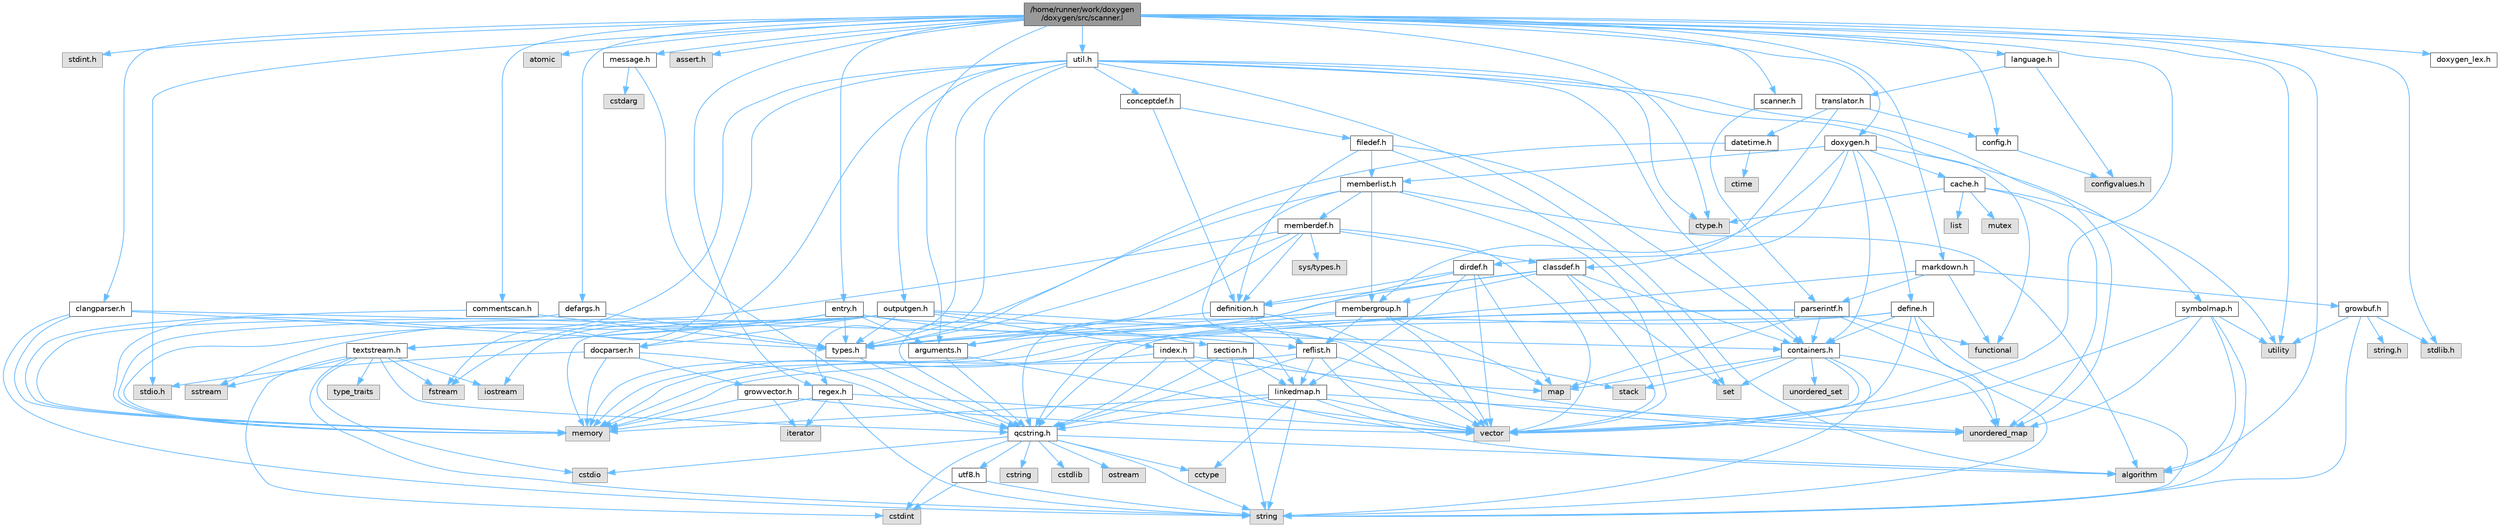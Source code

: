 digraph "/home/runner/work/doxygen/doxygen/src/scanner.l"
{
 // INTERACTIVE_SVG=YES
 // LATEX_PDF_SIZE
  bgcolor="transparent";
  edge [fontname=Helvetica,fontsize=10,labelfontname=Helvetica,labelfontsize=10];
  node [fontname=Helvetica,fontsize=10,shape=box,height=0.2,width=0.4];
  Node1 [label="/home/runner/work/doxygen\l/doxygen/src/scanner.l",height=0.2,width=0.4,color="gray40", fillcolor="grey60", style="filled", fontcolor="black",tooltip=" "];
  Node1 -> Node2 [color="steelblue1",style="solid"];
  Node2 [label="stdint.h",height=0.2,width=0.4,color="grey60", fillcolor="#E0E0E0", style="filled",tooltip=" "];
  Node1 -> Node3 [color="steelblue1",style="solid"];
  Node3 [label="algorithm",height=0.2,width=0.4,color="grey60", fillcolor="#E0E0E0", style="filled",tooltip=" "];
  Node1 -> Node4 [color="steelblue1",style="solid"];
  Node4 [label="vector",height=0.2,width=0.4,color="grey60", fillcolor="#E0E0E0", style="filled",tooltip=" "];
  Node1 -> Node5 [color="steelblue1",style="solid"];
  Node5 [label="utility",height=0.2,width=0.4,color="grey60", fillcolor="#E0E0E0", style="filled",tooltip=" "];
  Node1 -> Node6 [color="steelblue1",style="solid"];
  Node6 [label="atomic",height=0.2,width=0.4,color="grey60", fillcolor="#E0E0E0", style="filled",tooltip=" "];
  Node1 -> Node7 [color="steelblue1",style="solid"];
  Node7 [label="stdio.h",height=0.2,width=0.4,color="grey60", fillcolor="#E0E0E0", style="filled",tooltip=" "];
  Node1 -> Node8 [color="steelblue1",style="solid"];
  Node8 [label="stdlib.h",height=0.2,width=0.4,color="grey60", fillcolor="#E0E0E0", style="filled",tooltip=" "];
  Node1 -> Node9 [color="steelblue1",style="solid"];
  Node9 [label="assert.h",height=0.2,width=0.4,color="grey60", fillcolor="#E0E0E0", style="filled",tooltip=" "];
  Node1 -> Node10 [color="steelblue1",style="solid"];
  Node10 [label="ctype.h",height=0.2,width=0.4,color="grey60", fillcolor="#E0E0E0", style="filled",tooltip=" "];
  Node1 -> Node11 [color="steelblue1",style="solid"];
  Node11 [label="scanner.h",height=0.2,width=0.4,color="grey40", fillcolor="white", style="filled",URL="$db/d62/scanner_8h.html",tooltip=" "];
  Node11 -> Node12 [color="steelblue1",style="solid"];
  Node12 [label="parserintf.h",height=0.2,width=0.4,color="grey40", fillcolor="white", style="filled",URL="$da/d55/parserintf_8h.html",tooltip=" "];
  Node12 -> Node13 [color="steelblue1",style="solid"];
  Node13 [label="functional",height=0.2,width=0.4,color="grey60", fillcolor="#E0E0E0", style="filled",tooltip=" "];
  Node12 -> Node14 [color="steelblue1",style="solid"];
  Node14 [label="memory",height=0.2,width=0.4,color="grey60", fillcolor="#E0E0E0", style="filled",tooltip=" "];
  Node12 -> Node15 [color="steelblue1",style="solid"];
  Node15 [label="map",height=0.2,width=0.4,color="grey60", fillcolor="#E0E0E0", style="filled",tooltip=" "];
  Node12 -> Node16 [color="steelblue1",style="solid"];
  Node16 [label="string",height=0.2,width=0.4,color="grey60", fillcolor="#E0E0E0", style="filled",tooltip=" "];
  Node12 -> Node17 [color="steelblue1",style="solid"];
  Node17 [label="types.h",height=0.2,width=0.4,color="grey40", fillcolor="white", style="filled",URL="$d9/d49/types_8h.html",tooltip="This file contains a number of basic enums and types."];
  Node17 -> Node18 [color="steelblue1",style="solid"];
  Node18 [label="qcstring.h",height=0.2,width=0.4,color="grey40", fillcolor="white", style="filled",URL="$d7/d5c/qcstring_8h.html",tooltip=" "];
  Node18 -> Node16 [color="steelblue1",style="solid"];
  Node18 -> Node3 [color="steelblue1",style="solid"];
  Node18 -> Node19 [color="steelblue1",style="solid"];
  Node19 [label="cctype",height=0.2,width=0.4,color="grey60", fillcolor="#E0E0E0", style="filled",tooltip=" "];
  Node18 -> Node20 [color="steelblue1",style="solid"];
  Node20 [label="cstring",height=0.2,width=0.4,color="grey60", fillcolor="#E0E0E0", style="filled",tooltip=" "];
  Node18 -> Node21 [color="steelblue1",style="solid"];
  Node21 [label="cstdio",height=0.2,width=0.4,color="grey60", fillcolor="#E0E0E0", style="filled",tooltip=" "];
  Node18 -> Node22 [color="steelblue1",style="solid"];
  Node22 [label="cstdlib",height=0.2,width=0.4,color="grey60", fillcolor="#E0E0E0", style="filled",tooltip=" "];
  Node18 -> Node23 [color="steelblue1",style="solid"];
  Node23 [label="cstdint",height=0.2,width=0.4,color="grey60", fillcolor="#E0E0E0", style="filled",tooltip=" "];
  Node18 -> Node24 [color="steelblue1",style="solid"];
  Node24 [label="ostream",height=0.2,width=0.4,color="grey60", fillcolor="#E0E0E0", style="filled",tooltip=" "];
  Node18 -> Node25 [color="steelblue1",style="solid"];
  Node25 [label="utf8.h",height=0.2,width=0.4,color="grey40", fillcolor="white", style="filled",URL="$db/d7c/utf8_8h.html",tooltip="Various UTF8 related helper functions."];
  Node25 -> Node23 [color="steelblue1",style="solid"];
  Node25 -> Node16 [color="steelblue1",style="solid"];
  Node12 -> Node26 [color="steelblue1",style="solid"];
  Node26 [label="containers.h",height=0.2,width=0.4,color="grey40", fillcolor="white", style="filled",URL="$d5/d75/containers_8h.html",tooltip=" "];
  Node26 -> Node4 [color="steelblue1",style="solid"];
  Node26 -> Node16 [color="steelblue1",style="solid"];
  Node26 -> Node27 [color="steelblue1",style="solid"];
  Node27 [label="set",height=0.2,width=0.4,color="grey60", fillcolor="#E0E0E0", style="filled",tooltip=" "];
  Node26 -> Node15 [color="steelblue1",style="solid"];
  Node26 -> Node28 [color="steelblue1",style="solid"];
  Node28 [label="unordered_set",height=0.2,width=0.4,color="grey60", fillcolor="#E0E0E0", style="filled",tooltip=" "];
  Node26 -> Node29 [color="steelblue1",style="solid"];
  Node29 [label="unordered_map",height=0.2,width=0.4,color="grey60", fillcolor="#E0E0E0", style="filled",tooltip=" "];
  Node26 -> Node30 [color="steelblue1",style="solid"];
  Node30 [label="stack",height=0.2,width=0.4,color="grey60", fillcolor="#E0E0E0", style="filled",tooltip=" "];
  Node1 -> Node31 [color="steelblue1",style="solid"];
  Node31 [label="entry.h",height=0.2,width=0.4,color="grey40", fillcolor="white", style="filled",URL="$d1/dc6/entry_8h.html",tooltip=" "];
  Node31 -> Node4 [color="steelblue1",style="solid"];
  Node31 -> Node14 [color="steelblue1",style="solid"];
  Node31 -> Node32 [color="steelblue1",style="solid"];
  Node32 [label="sstream",height=0.2,width=0.4,color="grey60", fillcolor="#E0E0E0", style="filled",tooltip=" "];
  Node31 -> Node17 [color="steelblue1",style="solid"];
  Node31 -> Node33 [color="steelblue1",style="solid"];
  Node33 [label="arguments.h",height=0.2,width=0.4,color="grey40", fillcolor="white", style="filled",URL="$df/d9b/arguments_8h.html",tooltip=" "];
  Node33 -> Node4 [color="steelblue1",style="solid"];
  Node33 -> Node18 [color="steelblue1",style="solid"];
  Node31 -> Node34 [color="steelblue1",style="solid"];
  Node34 [label="reflist.h",height=0.2,width=0.4,color="grey40", fillcolor="white", style="filled",URL="$d1/d02/reflist_8h.html",tooltip=" "];
  Node34 -> Node4 [color="steelblue1",style="solid"];
  Node34 -> Node29 [color="steelblue1",style="solid"];
  Node34 -> Node14 [color="steelblue1",style="solid"];
  Node34 -> Node18 [color="steelblue1",style="solid"];
  Node34 -> Node35 [color="steelblue1",style="solid"];
  Node35 [label="linkedmap.h",height=0.2,width=0.4,color="grey40", fillcolor="white", style="filled",URL="$da/de1/linkedmap_8h.html",tooltip=" "];
  Node35 -> Node29 [color="steelblue1",style="solid"];
  Node35 -> Node4 [color="steelblue1",style="solid"];
  Node35 -> Node14 [color="steelblue1",style="solid"];
  Node35 -> Node16 [color="steelblue1",style="solid"];
  Node35 -> Node3 [color="steelblue1",style="solid"];
  Node35 -> Node19 [color="steelblue1",style="solid"];
  Node35 -> Node18 [color="steelblue1",style="solid"];
  Node31 -> Node36 [color="steelblue1",style="solid"];
  Node36 [label="textstream.h",height=0.2,width=0.4,color="grey40", fillcolor="white", style="filled",URL="$d4/d7d/textstream_8h.html",tooltip=" "];
  Node36 -> Node16 [color="steelblue1",style="solid"];
  Node36 -> Node37 [color="steelblue1",style="solid"];
  Node37 [label="iostream",height=0.2,width=0.4,color="grey60", fillcolor="#E0E0E0", style="filled",tooltip=" "];
  Node36 -> Node32 [color="steelblue1",style="solid"];
  Node36 -> Node23 [color="steelblue1",style="solid"];
  Node36 -> Node21 [color="steelblue1",style="solid"];
  Node36 -> Node38 [color="steelblue1",style="solid"];
  Node38 [label="fstream",height=0.2,width=0.4,color="grey60", fillcolor="#E0E0E0", style="filled",tooltip=" "];
  Node36 -> Node39 [color="steelblue1",style="solid"];
  Node39 [label="type_traits",height=0.2,width=0.4,color="grey60", fillcolor="#E0E0E0", style="filled",tooltip=" "];
  Node36 -> Node18 [color="steelblue1",style="solid"];
  Node1 -> Node40 [color="steelblue1",style="solid"];
  Node40 [label="message.h",height=0.2,width=0.4,color="grey40", fillcolor="white", style="filled",URL="$d2/d0d/message_8h.html",tooltip=" "];
  Node40 -> Node41 [color="steelblue1",style="solid"];
  Node41 [label="cstdarg",height=0.2,width=0.4,color="grey60", fillcolor="#E0E0E0", style="filled",tooltip=" "];
  Node40 -> Node18 [color="steelblue1",style="solid"];
  Node1 -> Node42 [color="steelblue1",style="solid"];
  Node42 [label="config.h",height=0.2,width=0.4,color="grey40", fillcolor="white", style="filled",URL="$db/d16/config_8h.html",tooltip=" "];
  Node42 -> Node43 [color="steelblue1",style="solid"];
  Node43 [label="configvalues.h",height=0.2,width=0.4,color="grey60", fillcolor="#E0E0E0", style="filled",tooltip=" "];
  Node1 -> Node44 [color="steelblue1",style="solid"];
  Node44 [label="doxygen.h",height=0.2,width=0.4,color="grey40", fillcolor="white", style="filled",URL="$d1/da1/doxygen_8h.html",tooltip=" "];
  Node44 -> Node26 [color="steelblue1",style="solid"];
  Node44 -> Node45 [color="steelblue1",style="solid"];
  Node45 [label="membergroup.h",height=0.2,width=0.4,color="grey40", fillcolor="white", style="filled",URL="$d9/d11/membergroup_8h.html",tooltip=" "];
  Node45 -> Node4 [color="steelblue1",style="solid"];
  Node45 -> Node15 [color="steelblue1",style="solid"];
  Node45 -> Node14 [color="steelblue1",style="solid"];
  Node45 -> Node17 [color="steelblue1",style="solid"];
  Node45 -> Node34 [color="steelblue1",style="solid"];
  Node44 -> Node46 [color="steelblue1",style="solid"];
  Node46 [label="dirdef.h",height=0.2,width=0.4,color="grey40", fillcolor="white", style="filled",URL="$d6/d15/dirdef_8h.html",tooltip=" "];
  Node46 -> Node4 [color="steelblue1",style="solid"];
  Node46 -> Node15 [color="steelblue1",style="solid"];
  Node46 -> Node18 [color="steelblue1",style="solid"];
  Node46 -> Node35 [color="steelblue1",style="solid"];
  Node46 -> Node47 [color="steelblue1",style="solid"];
  Node47 [label="definition.h",height=0.2,width=0.4,color="grey40", fillcolor="white", style="filled",URL="$df/da1/definition_8h.html",tooltip=" "];
  Node47 -> Node4 [color="steelblue1",style="solid"];
  Node47 -> Node17 [color="steelblue1",style="solid"];
  Node47 -> Node34 [color="steelblue1",style="solid"];
  Node44 -> Node48 [color="steelblue1",style="solid"];
  Node48 [label="memberlist.h",height=0.2,width=0.4,color="grey40", fillcolor="white", style="filled",URL="$dd/d78/memberlist_8h.html",tooltip=" "];
  Node48 -> Node4 [color="steelblue1",style="solid"];
  Node48 -> Node3 [color="steelblue1",style="solid"];
  Node48 -> Node49 [color="steelblue1",style="solid"];
  Node49 [label="memberdef.h",height=0.2,width=0.4,color="grey40", fillcolor="white", style="filled",URL="$d4/d46/memberdef_8h.html",tooltip=" "];
  Node49 -> Node4 [color="steelblue1",style="solid"];
  Node49 -> Node14 [color="steelblue1",style="solid"];
  Node49 -> Node50 [color="steelblue1",style="solid"];
  Node50 [label="sys/types.h",height=0.2,width=0.4,color="grey60", fillcolor="#E0E0E0", style="filled",tooltip=" "];
  Node49 -> Node17 [color="steelblue1",style="solid"];
  Node49 -> Node47 [color="steelblue1",style="solid"];
  Node49 -> Node33 [color="steelblue1",style="solid"];
  Node49 -> Node51 [color="steelblue1",style="solid"];
  Node51 [label="classdef.h",height=0.2,width=0.4,color="grey40", fillcolor="white", style="filled",URL="$d1/da6/classdef_8h.html",tooltip=" "];
  Node51 -> Node4 [color="steelblue1",style="solid"];
  Node51 -> Node27 [color="steelblue1",style="solid"];
  Node51 -> Node26 [color="steelblue1",style="solid"];
  Node51 -> Node47 [color="steelblue1",style="solid"];
  Node51 -> Node33 [color="steelblue1",style="solid"];
  Node51 -> Node45 [color="steelblue1",style="solid"];
  Node48 -> Node35 [color="steelblue1",style="solid"];
  Node48 -> Node17 [color="steelblue1",style="solid"];
  Node48 -> Node45 [color="steelblue1",style="solid"];
  Node44 -> Node52 [color="steelblue1",style="solid"];
  Node52 [label="define.h",height=0.2,width=0.4,color="grey40", fillcolor="white", style="filled",URL="$df/d67/define_8h.html",tooltip=" "];
  Node52 -> Node4 [color="steelblue1",style="solid"];
  Node52 -> Node14 [color="steelblue1",style="solid"];
  Node52 -> Node16 [color="steelblue1",style="solid"];
  Node52 -> Node29 [color="steelblue1",style="solid"];
  Node52 -> Node18 [color="steelblue1",style="solid"];
  Node52 -> Node26 [color="steelblue1",style="solid"];
  Node44 -> Node53 [color="steelblue1",style="solid"];
  Node53 [label="cache.h",height=0.2,width=0.4,color="grey40", fillcolor="white", style="filled",URL="$d3/d26/cache_8h.html",tooltip=" "];
  Node53 -> Node54 [color="steelblue1",style="solid"];
  Node54 [label="list",height=0.2,width=0.4,color="grey60", fillcolor="#E0E0E0", style="filled",tooltip=" "];
  Node53 -> Node29 [color="steelblue1",style="solid"];
  Node53 -> Node55 [color="steelblue1",style="solid"];
  Node55 [label="mutex",height=0.2,width=0.4,color="grey60", fillcolor="#E0E0E0", style="filled",tooltip=" "];
  Node53 -> Node5 [color="steelblue1",style="solid"];
  Node53 -> Node10 [color="steelblue1",style="solid"];
  Node44 -> Node56 [color="steelblue1",style="solid"];
  Node56 [label="symbolmap.h",height=0.2,width=0.4,color="grey40", fillcolor="white", style="filled",URL="$d7/ddd/symbolmap_8h.html",tooltip=" "];
  Node56 -> Node3 [color="steelblue1",style="solid"];
  Node56 -> Node29 [color="steelblue1",style="solid"];
  Node56 -> Node4 [color="steelblue1",style="solid"];
  Node56 -> Node16 [color="steelblue1",style="solid"];
  Node56 -> Node5 [color="steelblue1",style="solid"];
  Node1 -> Node57 [color="steelblue1",style="solid"];
  Node57 [label="util.h",height=0.2,width=0.4,color="grey40", fillcolor="white", style="filled",URL="$d8/d3c/util_8h.html",tooltip="A bunch of utility functions."];
  Node57 -> Node14 [color="steelblue1",style="solid"];
  Node57 -> Node29 [color="steelblue1",style="solid"];
  Node57 -> Node3 [color="steelblue1",style="solid"];
  Node57 -> Node13 [color="steelblue1",style="solid"];
  Node57 -> Node38 [color="steelblue1",style="solid"];
  Node57 -> Node10 [color="steelblue1",style="solid"];
  Node57 -> Node17 [color="steelblue1",style="solid"];
  Node57 -> Node58 [color="steelblue1",style="solid"];
  Node58 [label="docparser.h",height=0.2,width=0.4,color="grey40", fillcolor="white", style="filled",URL="$de/d9c/docparser_8h.html",tooltip=" "];
  Node58 -> Node7 [color="steelblue1",style="solid"];
  Node58 -> Node14 [color="steelblue1",style="solid"];
  Node58 -> Node18 [color="steelblue1",style="solid"];
  Node58 -> Node59 [color="steelblue1",style="solid"];
  Node59 [label="growvector.h",height=0.2,width=0.4,color="grey40", fillcolor="white", style="filled",URL="$d7/d50/growvector_8h.html",tooltip=" "];
  Node59 -> Node4 [color="steelblue1",style="solid"];
  Node59 -> Node14 [color="steelblue1",style="solid"];
  Node59 -> Node60 [color="steelblue1",style="solid"];
  Node60 [label="iterator",height=0.2,width=0.4,color="grey60", fillcolor="#E0E0E0", style="filled",tooltip=" "];
  Node57 -> Node26 [color="steelblue1",style="solid"];
  Node57 -> Node61 [color="steelblue1",style="solid"];
  Node61 [label="outputgen.h",height=0.2,width=0.4,color="grey40", fillcolor="white", style="filled",URL="$df/d06/outputgen_8h.html",tooltip=" "];
  Node61 -> Node14 [color="steelblue1",style="solid"];
  Node61 -> Node30 [color="steelblue1",style="solid"];
  Node61 -> Node37 [color="steelblue1",style="solid"];
  Node61 -> Node38 [color="steelblue1",style="solid"];
  Node61 -> Node17 [color="steelblue1",style="solid"];
  Node61 -> Node62 [color="steelblue1",style="solid"];
  Node62 [label="index.h",height=0.2,width=0.4,color="grey40", fillcolor="white", style="filled",URL="$d1/db5/index_8h.html",tooltip=" "];
  Node62 -> Node14 [color="steelblue1",style="solid"];
  Node62 -> Node4 [color="steelblue1",style="solid"];
  Node62 -> Node15 [color="steelblue1",style="solid"];
  Node62 -> Node18 [color="steelblue1",style="solid"];
  Node61 -> Node63 [color="steelblue1",style="solid"];
  Node63 [label="section.h",height=0.2,width=0.4,color="grey40", fillcolor="white", style="filled",URL="$d1/d2a/section_8h.html",tooltip=" "];
  Node63 -> Node16 [color="steelblue1",style="solid"];
  Node63 -> Node29 [color="steelblue1",style="solid"];
  Node63 -> Node18 [color="steelblue1",style="solid"];
  Node63 -> Node35 [color="steelblue1",style="solid"];
  Node61 -> Node36 [color="steelblue1",style="solid"];
  Node61 -> Node58 [color="steelblue1",style="solid"];
  Node57 -> Node64 [color="steelblue1",style="solid"];
  Node64 [label="regex.h",height=0.2,width=0.4,color="grey40", fillcolor="white", style="filled",URL="$d1/d21/regex_8h.html",tooltip=" "];
  Node64 -> Node14 [color="steelblue1",style="solid"];
  Node64 -> Node16 [color="steelblue1",style="solid"];
  Node64 -> Node4 [color="steelblue1",style="solid"];
  Node64 -> Node60 [color="steelblue1",style="solid"];
  Node57 -> Node65 [color="steelblue1",style="solid"];
  Node65 [label="conceptdef.h",height=0.2,width=0.4,color="grey40", fillcolor="white", style="filled",URL="$da/df1/conceptdef_8h.html",tooltip=" "];
  Node65 -> Node47 [color="steelblue1",style="solid"];
  Node65 -> Node66 [color="steelblue1",style="solid"];
  Node66 [label="filedef.h",height=0.2,width=0.4,color="grey40", fillcolor="white", style="filled",URL="$d4/d3a/filedef_8h.html",tooltip=" "];
  Node66 -> Node27 [color="steelblue1",style="solid"];
  Node66 -> Node47 [color="steelblue1",style="solid"];
  Node66 -> Node48 [color="steelblue1",style="solid"];
  Node66 -> Node26 [color="steelblue1",style="solid"];
  Node1 -> Node67 [color="steelblue1",style="solid"];
  Node67 [label="defargs.h",height=0.2,width=0.4,color="grey40", fillcolor="white", style="filled",URL="$d8/d65/defargs_8h.html",tooltip=" "];
  Node67 -> Node17 [color="steelblue1",style="solid"];
  Node67 -> Node14 [color="steelblue1",style="solid"];
  Node1 -> Node68 [color="steelblue1",style="solid"];
  Node68 [label="language.h",height=0.2,width=0.4,color="grey40", fillcolor="white", style="filled",URL="$d8/dce/language_8h.html",tooltip=" "];
  Node68 -> Node69 [color="steelblue1",style="solid"];
  Node69 [label="translator.h",height=0.2,width=0.4,color="grey40", fillcolor="white", style="filled",URL="$d9/df1/translator_8h.html",tooltip=" "];
  Node69 -> Node51 [color="steelblue1",style="solid"];
  Node69 -> Node42 [color="steelblue1",style="solid"];
  Node69 -> Node70 [color="steelblue1",style="solid"];
  Node70 [label="datetime.h",height=0.2,width=0.4,color="grey40", fillcolor="white", style="filled",URL="$de/d1b/datetime_8h.html",tooltip=" "];
  Node70 -> Node71 [color="steelblue1",style="solid"];
  Node71 [label="ctime",height=0.2,width=0.4,color="grey60", fillcolor="#E0E0E0", style="filled",tooltip=" "];
  Node70 -> Node18 [color="steelblue1",style="solid"];
  Node68 -> Node43 [color="steelblue1",style="solid"];
  Node1 -> Node72 [color="steelblue1",style="solid"];
  Node72 [label="commentscan.h",height=0.2,width=0.4,color="grey40", fillcolor="white", style="filled",URL="$db/d0d/commentscan_8h.html",tooltip="Interface for the comment block scanner."];
  Node72 -> Node14 [color="steelblue1",style="solid"];
  Node72 -> Node17 [color="steelblue1",style="solid"];
  Node1 -> Node33 [color="steelblue1",style="solid"];
  Node1 -> Node73 [color="steelblue1",style="solid"];
  Node73 [label="clangparser.h",height=0.2,width=0.4,color="grey40", fillcolor="white", style="filled",URL="$d5/df7/clangparser_8h.html",tooltip=" "];
  Node73 -> Node26 [color="steelblue1",style="solid"];
  Node73 -> Node17 [color="steelblue1",style="solid"];
  Node73 -> Node14 [color="steelblue1",style="solid"];
  Node73 -> Node16 [color="steelblue1",style="solid"];
  Node1 -> Node74 [color="steelblue1",style="solid"];
  Node74 [label="markdown.h",height=0.2,width=0.4,color="grey40", fillcolor="white", style="filled",URL="$d2/d0c/markdown_8h.html",tooltip=" "];
  Node74 -> Node13 [color="steelblue1",style="solid"];
  Node74 -> Node18 [color="steelblue1",style="solid"];
  Node74 -> Node12 [color="steelblue1",style="solid"];
  Node74 -> Node75 [color="steelblue1",style="solid"];
  Node75 [label="growbuf.h",height=0.2,width=0.4,color="grey40", fillcolor="white", style="filled",URL="$dd/d72/growbuf_8h.html",tooltip=" "];
  Node75 -> Node5 [color="steelblue1",style="solid"];
  Node75 -> Node8 [color="steelblue1",style="solid"];
  Node75 -> Node76 [color="steelblue1",style="solid"];
  Node76 [label="string.h",height=0.2,width=0.4,color="grey60", fillcolor="#E0E0E0", style="filled",tooltip=" "];
  Node75 -> Node16 [color="steelblue1",style="solid"];
  Node1 -> Node64 [color="steelblue1",style="solid"];
  Node1 -> Node77 [color="steelblue1",style="solid"];
  Node77 [label="doxygen_lex.h",height=0.2,width=0.4,color="grey40", fillcolor="white", style="filled",URL="$d6/da5/doxygen__lex_8h.html",tooltip=" "];
}
